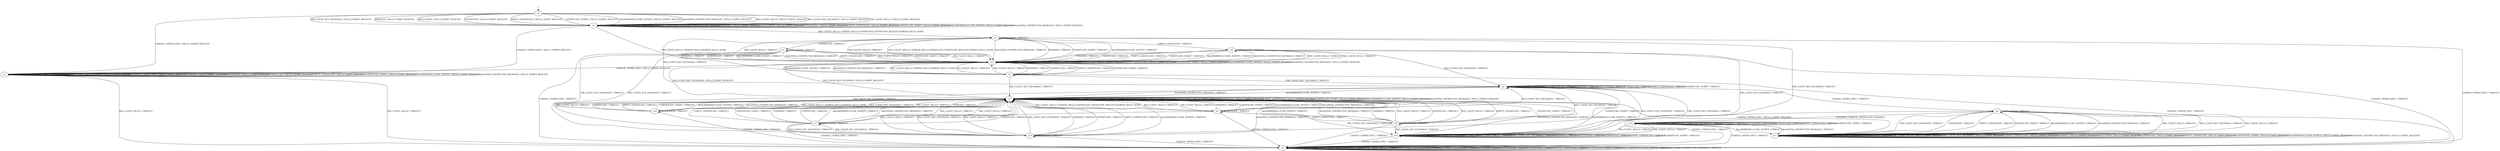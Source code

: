 digraph h4 {
s0 [label="s0"];
s1 [label="s1"];
s2 [label="s2"];
s3 [label="s3"];
s4 [label="s4"];
s5 [label="s5"];
s6 [label="s6"];
s7 [label="s7"];
s13 [label="s13"];
s14 [label="s14"];
s15 [label="s15"];
s16 [label="s16"];
s8 [label="s8"];
s9 [label="s9"];
s10 [label="s10"];
s11 [label="s11"];
s19 [label="s19"];
s12 [label="s12"];
s17 [label="s17"];
s18 [label="s18"];
s0 -> s1 [label="RSA_CLIENT_HELLO / HELLO_VERIFY_REQUEST"];
s0 -> s1 [label="RSA_CLIENT_KEY_EXCHANGE / HELLO_VERIFY_REQUEST"];
s0 -> s1 [label="PSK_CLIENT_HELLO / HELLO_VERIFY_REQUEST"];
s0 -> s1 [label="PSK_CLIENT_KEY_EXCHANGE / HELLO_VERIFY_REQUEST"];
s0 -> s2 [label="CHANGE_CIPHER_SPEC / HELLO_VERIFY_REQUEST"];
s0 -> s1 [label="FINISHED / HELLO_VERIFY_REQUEST"];
s0 -> s1 [label="APPLICATION / HELLO_VERIFY_REQUEST"];
s0 -> s1 [label="CERTIFICATE / HELLO_VERIFY_REQUEST"];
s0 -> s1 [label="EMPTY_CERTIFICATE / HELLO_VERIFY_REQUEST"];
s0 -> s1 [label="CERTIFICATE_VERIFY / HELLO_VERIFY_REQUEST"];
s0 -> s1 [label="Alert(WARNING,CLOSE_NOTIFY) / HELLO_VERIFY_REQUEST"];
s0 -> s1 [label="Alert(FATAL,UNEXPECTED_MESSAGE) / HELLO_VERIFY_REQUEST"];
s1 -> s3 [label="RSA_CLIENT_HELLO / SERVER_HELLO,CERTIFICATE,CERTIFICATE_REQUEST,SERVER_HELLO_DONE"];
s1 -> s1 [label="RSA_CLIENT_KEY_EXCHANGE / HELLO_VERIFY_REQUEST"];
s1 -> s5 [label="PSK_CLIENT_HELLO / SERVER_HELLO,SERVER_HELLO_DONE"];
s1 -> s1 [label="PSK_CLIENT_KEY_EXCHANGE / HELLO_VERIFY_REQUEST"];
s1 -> s2 [label="CHANGE_CIPHER_SPEC / HELLO_VERIFY_REQUEST"];
s1 -> s1 [label="FINISHED / HELLO_VERIFY_REQUEST"];
s1 -> s1 [label="APPLICATION / HELLO_VERIFY_REQUEST"];
s1 -> s1 [label="CERTIFICATE / HELLO_VERIFY_REQUEST"];
s1 -> s1 [label="EMPTY_CERTIFICATE / HELLO_VERIFY_REQUEST"];
s1 -> s1 [label="CERTIFICATE_VERIFY / HELLO_VERIFY_REQUEST"];
s1 -> s1 [label="Alert(WARNING,CLOSE_NOTIFY) / HELLO_VERIFY_REQUEST"];
s1 -> s1 [label="Alert(FATAL,UNEXPECTED_MESSAGE) / HELLO_VERIFY_REQUEST"];
s2 -> s4 [label="RSA_CLIENT_HELLO / TIMEOUT"];
s2 -> s2 [label="RSA_CLIENT_KEY_EXCHANGE / HELLO_VERIFY_REQUEST"];
s2 -> s4 [label="PSK_CLIENT_HELLO / TIMEOUT"];
s2 -> s2 [label="PSK_CLIENT_KEY_EXCHANGE / HELLO_VERIFY_REQUEST"];
s2 -> s2 [label="CHANGE_CIPHER_SPEC / HELLO_VERIFY_REQUEST"];
s2 -> s2 [label="FINISHED / HELLO_VERIFY_REQUEST"];
s2 -> s2 [label="APPLICATION / HELLO_VERIFY_REQUEST"];
s2 -> s2 [label="CERTIFICATE / HELLO_VERIFY_REQUEST"];
s2 -> s2 [label="EMPTY_CERTIFICATE / HELLO_VERIFY_REQUEST"];
s2 -> s2 [label="CERTIFICATE_VERIFY / HELLO_VERIFY_REQUEST"];
s2 -> s2 [label="Alert(WARNING,CLOSE_NOTIFY) / HELLO_VERIFY_REQUEST"];
s2 -> s2 [label="Alert(FATAL,UNEXPECTED_MESSAGE) / HELLO_VERIFY_REQUEST"];
s3 -> s13 [label="RSA_CLIENT_HELLO / TIMEOUT"];
s3 -> s6 [label="RSA_CLIENT_KEY_EXCHANGE / TIMEOUT"];
s3 -> s13 [label="PSK_CLIENT_HELLO / TIMEOUT"];
s3 -> s14 [label="PSK_CLIENT_KEY_EXCHANGE / TIMEOUT"];
s3 -> s4 [label="CHANGE_CIPHER_SPEC / TIMEOUT"];
s3 -> s13 [label="FINISHED / TIMEOUT"];
s3 -> s3 [label="APPLICATION / TIMEOUT"];
s3 -> s15 [label="CERTIFICATE / TIMEOUT"];
s3 -> s16 [label="EMPTY_CERTIFICATE / TIMEOUT"];
s3 -> s13 [label="CERTIFICATE_VERIFY / TIMEOUT"];
s3 -> s13 [label="Alert(WARNING,CLOSE_NOTIFY) / TIMEOUT"];
s3 -> s13 [label="Alert(FATAL,UNEXPECTED_MESSAGE) / TIMEOUT"];
s4 -> s4 [label="RSA_CLIENT_HELLO / TIMEOUT"];
s4 -> s4 [label="RSA_CLIENT_KEY_EXCHANGE / TIMEOUT"];
s4 -> s4 [label="PSK_CLIENT_HELLO / TIMEOUT"];
s4 -> s4 [label="PSK_CLIENT_KEY_EXCHANGE / TIMEOUT"];
s4 -> s4 [label="CHANGE_CIPHER_SPEC / TIMEOUT"];
s4 -> s4 [label="FINISHED / TIMEOUT"];
s4 -> s4 [label="APPLICATION / TIMEOUT"];
s4 -> s4 [label="CERTIFICATE / TIMEOUT"];
s4 -> s4 [label="EMPTY_CERTIFICATE / TIMEOUT"];
s4 -> s4 [label="CERTIFICATE_VERIFY / TIMEOUT"];
s4 -> s4 [label="Alert(WARNING,CLOSE_NOTIFY) / TIMEOUT"];
s4 -> s4 [label="Alert(FATAL,UNEXPECTED_MESSAGE) / TIMEOUT"];
s5 -> s13 [label="RSA_CLIENT_HELLO / TIMEOUT"];
s5 -> s7 [label="RSA_CLIENT_KEY_EXCHANGE / TIMEOUT"];
s5 -> s13 [label="PSK_CLIENT_HELLO / TIMEOUT"];
s5 -> s6 [label="PSK_CLIENT_KEY_EXCHANGE / TIMEOUT"];
s5 -> s4 [label="CHANGE_CIPHER_SPEC / TIMEOUT"];
s5 -> s13 [label="FINISHED / TIMEOUT"];
s5 -> s5 [label="APPLICATION / TIMEOUT"];
s5 -> s13 [label="CERTIFICATE / TIMEOUT"];
s5 -> s13 [label="EMPTY_CERTIFICATE / TIMEOUT"];
s5 -> s13 [label="CERTIFICATE_VERIFY / TIMEOUT"];
s5 -> s13 [label="Alert(WARNING,CLOSE_NOTIFY) / TIMEOUT"];
s5 -> s13 [label="Alert(FATAL,UNEXPECTED_MESSAGE) / TIMEOUT"];
s6 -> s6 [label="RSA_CLIENT_HELLO / TIMEOUT"];
s6 -> s14 [label="RSA_CLIENT_KEY_EXCHANGE / TIMEOUT"];
s6 -> s6 [label="PSK_CLIENT_HELLO / TIMEOUT"];
s6 -> s14 [label="PSK_CLIENT_KEY_EXCHANGE / TIMEOUT"];
s6 -> s8 [label="CHANGE_CIPHER_SPEC / TIMEOUT"];
s6 -> s6 [label="FINISHED / TIMEOUT"];
s6 -> s6 [label="APPLICATION / TIMEOUT"];
s6 -> s6 [label="CERTIFICATE / TIMEOUT"];
s6 -> s6 [label="EMPTY_CERTIFICATE / TIMEOUT"];
s6 -> s6 [label="CERTIFICATE_VERIFY / TIMEOUT"];
s6 -> s7 [label="Alert(WARNING,CLOSE_NOTIFY) / TIMEOUT"];
s6 -> s7 [label="Alert(FATAL,UNEXPECTED_MESSAGE) / TIMEOUT"];
s7 -> s9 [label="RSA_CLIENT_HELLO / SERVER_HELLO,CERTIFICATE,CERTIFICATE_REQUEST,SERVER_HELLO_DONE"];
s7 -> s7 [label="RSA_CLIENT_KEY_EXCHANGE / HELLO_VERIFY_REQUEST"];
s7 -> s10 [label="PSK_CLIENT_HELLO / SERVER_HELLO,SERVER_HELLO_DONE"];
s7 -> s7 [label="PSK_CLIENT_KEY_EXCHANGE / HELLO_VERIFY_REQUEST"];
s7 -> s11 [label="CHANGE_CIPHER_SPEC / HELLO_VERIFY_REQUEST"];
s7 -> s7 [label="FINISHED / HELLO_VERIFY_REQUEST"];
s7 -> s7 [label="APPLICATION / HELLO_VERIFY_REQUEST"];
s7 -> s7 [label="CERTIFICATE / HELLO_VERIFY_REQUEST"];
s7 -> s7 [label="EMPTY_CERTIFICATE / HELLO_VERIFY_REQUEST"];
s7 -> s7 [label="CERTIFICATE_VERIFY / HELLO_VERIFY_REQUEST"];
s7 -> s7 [label="Alert(WARNING,CLOSE_NOTIFY) / HELLO_VERIFY_REQUEST"];
s7 -> s7 [label="Alert(FATAL,UNEXPECTED_MESSAGE) / HELLO_VERIFY_REQUEST"];
s13 -> s3 [label="RSA_CLIENT_HELLO / SERVER_HELLO,CERTIFICATE,CERTIFICATE_REQUEST,SERVER_HELLO_DONE"];
s13 -> s7 [label="RSA_CLIENT_KEY_EXCHANGE / HELLO_VERIFY_REQUEST"];
s13 -> s5 [label="PSK_CLIENT_HELLO / SERVER_HELLO,SERVER_HELLO_DONE"];
s13 -> s7 [label="PSK_CLIENT_KEY_EXCHANGE / HELLO_VERIFY_REQUEST"];
s13 -> s2 [label="CHANGE_CIPHER_SPEC / HELLO_VERIFY_REQUEST"];
s13 -> s13 [label="FINISHED / HELLO_VERIFY_REQUEST"];
s13 -> s13 [label="APPLICATION / HELLO_VERIFY_REQUEST"];
s13 -> s13 [label="CERTIFICATE / HELLO_VERIFY_REQUEST"];
s13 -> s13 [label="EMPTY_CERTIFICATE / HELLO_VERIFY_REQUEST"];
s13 -> s13 [label="CERTIFICATE_VERIFY / HELLO_VERIFY_REQUEST"];
s13 -> s13 [label="Alert(WARNING,CLOSE_NOTIFY) / HELLO_VERIFY_REQUEST"];
s13 -> s13 [label="Alert(FATAL,UNEXPECTED_MESSAGE) / HELLO_VERIFY_REQUEST"];
s14 -> s14 [label="RSA_CLIENT_HELLO / TIMEOUT"];
s14 -> s14 [label="RSA_CLIENT_KEY_EXCHANGE / TIMEOUT"];
s14 -> s14 [label="PSK_CLIENT_HELLO / TIMEOUT"];
s14 -> s14 [label="PSK_CLIENT_KEY_EXCHANGE / TIMEOUT"];
s14 -> s4 [label="CHANGE_CIPHER_SPEC / TIMEOUT"];
s14 -> s14 [label="FINISHED / TIMEOUT"];
s14 -> s14 [label="APPLICATION / TIMEOUT"];
s14 -> s14 [label="CERTIFICATE / TIMEOUT"];
s14 -> s14 [label="EMPTY_CERTIFICATE / TIMEOUT"];
s14 -> s14 [label="CERTIFICATE_VERIFY / TIMEOUT"];
s14 -> s7 [label="Alert(WARNING,CLOSE_NOTIFY) / TIMEOUT"];
s14 -> s7 [label="Alert(FATAL,UNEXPECTED_MESSAGE) / TIMEOUT"];
s15 -> s13 [label="RSA_CLIENT_HELLO / TIMEOUT"];
s15 -> s19 [label="RSA_CLIENT_KEY_EXCHANGE / TIMEOUT"];
s15 -> s13 [label="PSK_CLIENT_HELLO / TIMEOUT"];
s15 -> s19 [label="PSK_CLIENT_KEY_EXCHANGE / TIMEOUT"];
s15 -> s4 [label="CHANGE_CIPHER_SPEC / TIMEOUT"];
s15 -> s13 [label="FINISHED / TIMEOUT"];
s15 -> s15 [label="APPLICATION / TIMEOUT"];
s15 -> s13 [label="CERTIFICATE / TIMEOUT"];
s15 -> s13 [label="EMPTY_CERTIFICATE / TIMEOUT"];
s15 -> s13 [label="CERTIFICATE_VERIFY / TIMEOUT"];
s15 -> s13 [label="Alert(WARNING,CLOSE_NOTIFY) / TIMEOUT"];
s15 -> s13 [label="Alert(FATAL,UNEXPECTED_MESSAGE) / TIMEOUT"];
s16 -> s13 [label="RSA_CLIENT_HELLO / TIMEOUT"];
s16 -> s6 [label="RSA_CLIENT_KEY_EXCHANGE / TIMEOUT"];
s16 -> s13 [label="PSK_CLIENT_HELLO / TIMEOUT"];
s16 -> s14 [label="PSK_CLIENT_KEY_EXCHANGE / TIMEOUT"];
s16 -> s4 [label="CHANGE_CIPHER_SPEC / TIMEOUT"];
s16 -> s13 [label="FINISHED / TIMEOUT"];
s16 -> s16 [label="APPLICATION / TIMEOUT"];
s16 -> s13 [label="CERTIFICATE / TIMEOUT"];
s16 -> s13 [label="EMPTY_CERTIFICATE / TIMEOUT"];
s16 -> s13 [label="CERTIFICATE_VERIFY / TIMEOUT"];
s16 -> s13 [label="Alert(WARNING,CLOSE_NOTIFY) / TIMEOUT"];
s16 -> s13 [label="Alert(FATAL,UNEXPECTED_MESSAGE) / TIMEOUT"];
s8 -> s11 [label="RSA_CLIENT_HELLO / TIMEOUT"];
s8 -> s11 [label="RSA_CLIENT_KEY_EXCHANGE / TIMEOUT"];
s8 -> s11 [label="PSK_CLIENT_HELLO / TIMEOUT"];
s8 -> s11 [label="PSK_CLIENT_KEY_EXCHANGE / TIMEOUT"];
s8 -> s4 [label="CHANGE_CIPHER_SPEC / TIMEOUT"];
s8 -> s12 [label="FINISHED / CHANGE_CIPHER_SPEC,FINISHED"];
s8 -> s8 [label="APPLICATION / TIMEOUT"];
s8 -> s11 [label="CERTIFICATE / TIMEOUT"];
s8 -> s11 [label="EMPTY_CERTIFICATE / TIMEOUT"];
s8 -> s11 [label="CERTIFICATE_VERIFY / TIMEOUT"];
s8 -> s11 [label="Alert(WARNING,CLOSE_NOTIFY) / TIMEOUT"];
s8 -> s11 [label="Alert(FATAL,UNEXPECTED_MESSAGE) / TIMEOUT"];
s9 -> s7 [label="RSA_CLIENT_HELLO / TIMEOUT"];
s9 -> s6 [label="RSA_CLIENT_KEY_EXCHANGE / TIMEOUT"];
s9 -> s7 [label="PSK_CLIENT_HELLO / TIMEOUT"];
s9 -> s14 [label="PSK_CLIENT_KEY_EXCHANGE / TIMEOUT"];
s9 -> s4 [label="CHANGE_CIPHER_SPEC / TIMEOUT"];
s9 -> s7 [label="FINISHED / TIMEOUT"];
s9 -> s9 [label="APPLICATION / TIMEOUT"];
s9 -> s17 [label="CERTIFICATE / TIMEOUT"];
s9 -> s18 [label="EMPTY_CERTIFICATE / TIMEOUT"];
s9 -> s7 [label="CERTIFICATE_VERIFY / TIMEOUT"];
s9 -> s7 [label="Alert(WARNING,CLOSE_NOTIFY) / TIMEOUT"];
s9 -> s7 [label="Alert(FATAL,UNEXPECTED_MESSAGE) / TIMEOUT"];
s10 -> s7 [label="RSA_CLIENT_HELLO / TIMEOUT"];
s10 -> s7 [label="RSA_CLIENT_KEY_EXCHANGE / TIMEOUT"];
s10 -> s7 [label="PSK_CLIENT_HELLO / TIMEOUT"];
s10 -> s6 [label="PSK_CLIENT_KEY_EXCHANGE / TIMEOUT"];
s10 -> s4 [label="CHANGE_CIPHER_SPEC / TIMEOUT"];
s10 -> s7 [label="FINISHED / TIMEOUT"];
s10 -> s10 [label="APPLICATION / TIMEOUT"];
s10 -> s7 [label="CERTIFICATE / TIMEOUT"];
s10 -> s7 [label="EMPTY_CERTIFICATE / TIMEOUT"];
s10 -> s7 [label="CERTIFICATE_VERIFY / TIMEOUT"];
s10 -> s7 [label="Alert(WARNING,CLOSE_NOTIFY) / TIMEOUT"];
s10 -> s7 [label="Alert(FATAL,UNEXPECTED_MESSAGE) / TIMEOUT"];
s11 -> s11 [label="RSA_CLIENT_HELLO / HELLO_VERIFY_REQUEST"];
s11 -> s11 [label="RSA_CLIENT_KEY_EXCHANGE / HELLO_VERIFY_REQUEST"];
s11 -> s11 [label="PSK_CLIENT_HELLO / HELLO_VERIFY_REQUEST"];
s11 -> s11 [label="PSK_CLIENT_KEY_EXCHANGE / HELLO_VERIFY_REQUEST"];
s11 -> s11 [label="CHANGE_CIPHER_SPEC / HELLO_VERIFY_REQUEST"];
s11 -> s11 [label="FINISHED / HELLO_VERIFY_REQUEST"];
s11 -> s11 [label="APPLICATION / HELLO_VERIFY_REQUEST"];
s11 -> s11 [label="CERTIFICATE / HELLO_VERIFY_REQUEST"];
s11 -> s11 [label="EMPTY_CERTIFICATE / HELLO_VERIFY_REQUEST"];
s11 -> s11 [label="CERTIFICATE_VERIFY / HELLO_VERIFY_REQUEST"];
s11 -> s11 [label="Alert(WARNING,CLOSE_NOTIFY) / HELLO_VERIFY_REQUEST"];
s11 -> s11 [label="Alert(FATAL,UNEXPECTED_MESSAGE) / HELLO_VERIFY_REQUEST"];
s19 -> s7 [label="RSA_CLIENT_HELLO / TIMEOUT"];
s19 -> s7 [label="RSA_CLIENT_KEY_EXCHANGE / TIMEOUT"];
s19 -> s7 [label="PSK_CLIENT_HELLO / TIMEOUT"];
s19 -> s7 [label="PSK_CLIENT_KEY_EXCHANGE / TIMEOUT"];
s19 -> s4 [label="CHANGE_CIPHER_SPEC / TIMEOUT"];
s19 -> s7 [label="FINISHED / TIMEOUT"];
s19 -> s19 [label="APPLICATION / TIMEOUT"];
s19 -> s7 [label="CERTIFICATE / TIMEOUT"];
s19 -> s7 [label="EMPTY_CERTIFICATE / TIMEOUT"];
s19 -> s6 [label="CERTIFICATE_VERIFY / TIMEOUT"];
s19 -> s7 [label="Alert(WARNING,CLOSE_NOTIFY) / TIMEOUT"];
s19 -> s7 [label="Alert(FATAL,UNEXPECTED_MESSAGE) / TIMEOUT"];
s12 -> s14 [label="RSA_CLIENT_HELLO / TIMEOUT"];
s12 -> s12 [label="RSA_CLIENT_KEY_EXCHANGE / TIMEOUT"];
s12 -> s14 [label="PSK_CLIENT_HELLO / TIMEOUT"];
s12 -> s12 [label="PSK_CLIENT_KEY_EXCHANGE / TIMEOUT"];
s12 -> s4 [label="CHANGE_CIPHER_SPEC / TIMEOUT"];
s12 -> s12 [label="FINISHED / TIMEOUT"];
s12 -> s12 [label="APPLICATION / APPLICATION"];
s12 -> s12 [label="CERTIFICATE / TIMEOUT"];
s12 -> s12 [label="EMPTY_CERTIFICATE / TIMEOUT"];
s12 -> s12 [label="CERTIFICATE_VERIFY / TIMEOUT"];
s12 -> s11 [label="Alert(WARNING,CLOSE_NOTIFY) / TIMEOUT"];
s12 -> s11 [label="Alert(FATAL,UNEXPECTED_MESSAGE) / TIMEOUT"];
s17 -> s7 [label="RSA_CLIENT_HELLO / TIMEOUT"];
s17 -> s19 [label="RSA_CLIENT_KEY_EXCHANGE / TIMEOUT"];
s17 -> s7 [label="PSK_CLIENT_HELLO / TIMEOUT"];
s17 -> s19 [label="PSK_CLIENT_KEY_EXCHANGE / TIMEOUT"];
s17 -> s4 [label="CHANGE_CIPHER_SPEC / TIMEOUT"];
s17 -> s7 [label="FINISHED / TIMEOUT"];
s17 -> s17 [label="APPLICATION / TIMEOUT"];
s17 -> s7 [label="CERTIFICATE / TIMEOUT"];
s17 -> s7 [label="EMPTY_CERTIFICATE / TIMEOUT"];
s17 -> s7 [label="CERTIFICATE_VERIFY / TIMEOUT"];
s17 -> s7 [label="Alert(WARNING,CLOSE_NOTIFY) / TIMEOUT"];
s17 -> s7 [label="Alert(FATAL,UNEXPECTED_MESSAGE) / TIMEOUT"];
s18 -> s7 [label="RSA_CLIENT_HELLO / TIMEOUT"];
s18 -> s6 [label="RSA_CLIENT_KEY_EXCHANGE / TIMEOUT"];
s18 -> s7 [label="PSK_CLIENT_HELLO / TIMEOUT"];
s18 -> s14 [label="PSK_CLIENT_KEY_EXCHANGE / TIMEOUT"];
s18 -> s4 [label="CHANGE_CIPHER_SPEC / TIMEOUT"];
s18 -> s7 [label="FINISHED / TIMEOUT"];
s18 -> s18 [label="APPLICATION / TIMEOUT"];
s18 -> s7 [label="CERTIFICATE / TIMEOUT"];
s18 -> s7 [label="EMPTY_CERTIFICATE / TIMEOUT"];
s18 -> s7 [label="CERTIFICATE_VERIFY / TIMEOUT"];
s18 -> s7 [label="Alert(WARNING,CLOSE_NOTIFY) / TIMEOUT"];
s18 -> s7 [label="Alert(FATAL,UNEXPECTED_MESSAGE) / TIMEOUT"];
__start0 [shape=none, label=""];
__start0 -> s0 [label=""];
}
